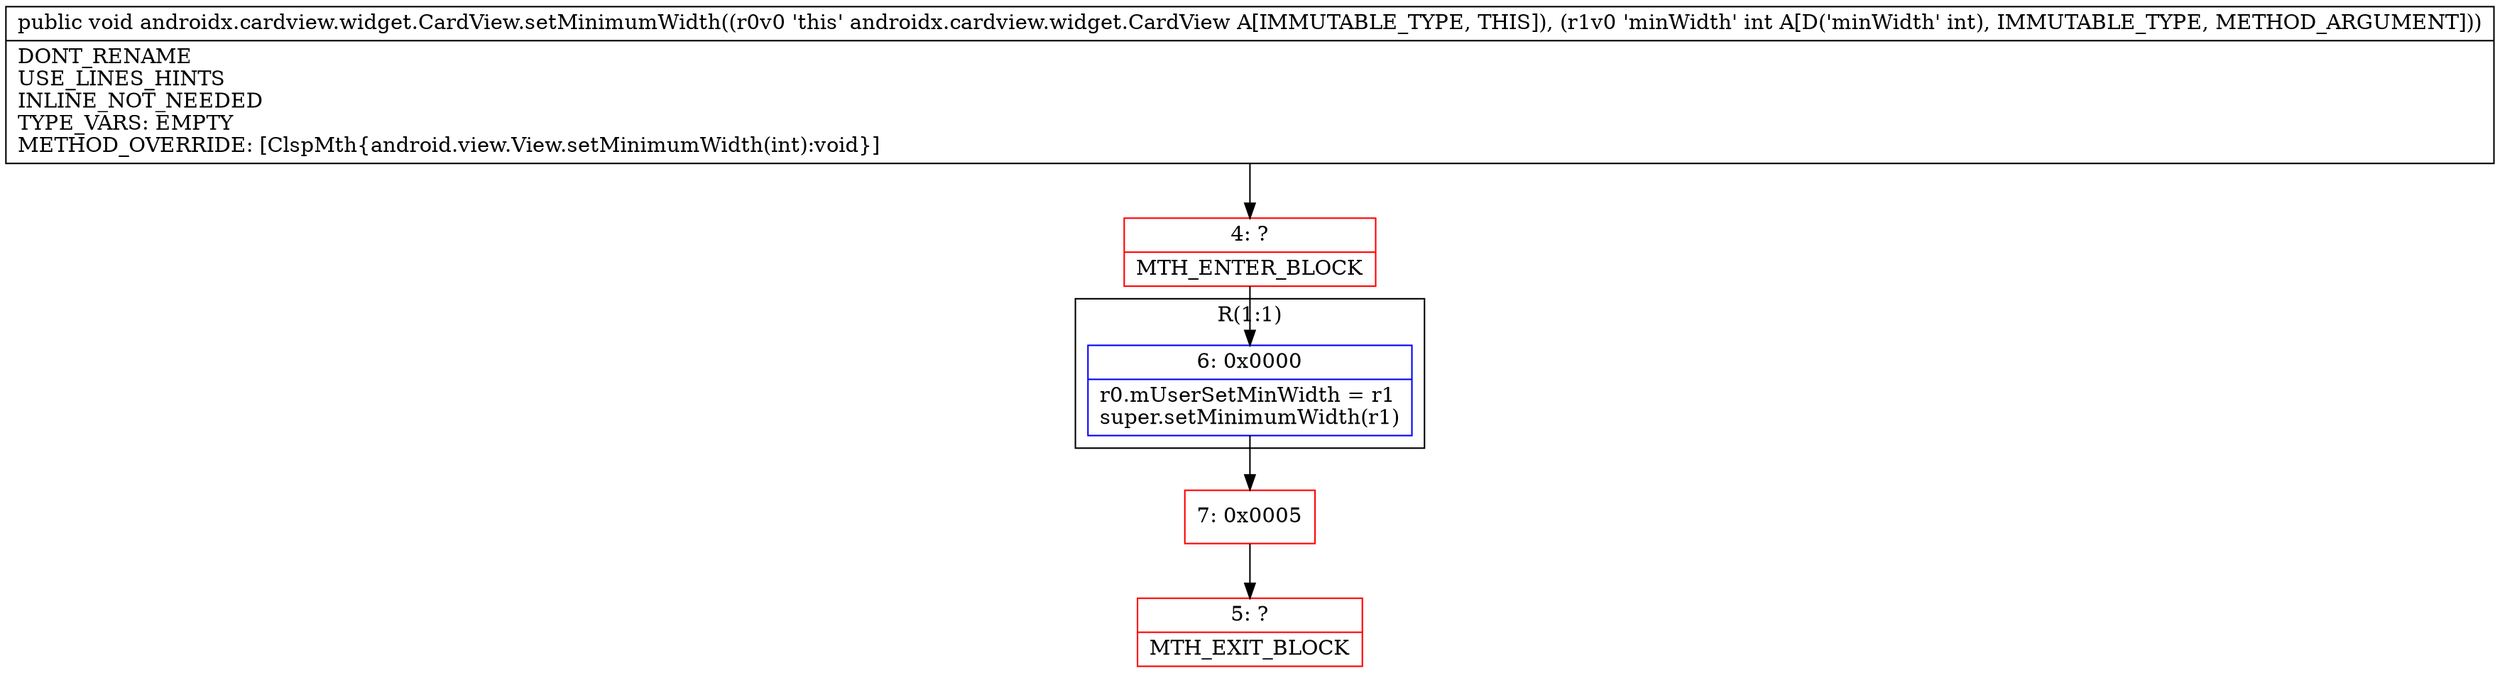 digraph "CFG forandroidx.cardview.widget.CardView.setMinimumWidth(I)V" {
subgraph cluster_Region_1072105047 {
label = "R(1:1)";
node [shape=record,color=blue];
Node_6 [shape=record,label="{6\:\ 0x0000|r0.mUserSetMinWidth = r1\lsuper.setMinimumWidth(r1)\l}"];
}
Node_4 [shape=record,color=red,label="{4\:\ ?|MTH_ENTER_BLOCK\l}"];
Node_7 [shape=record,color=red,label="{7\:\ 0x0005}"];
Node_5 [shape=record,color=red,label="{5\:\ ?|MTH_EXIT_BLOCK\l}"];
MethodNode[shape=record,label="{public void androidx.cardview.widget.CardView.setMinimumWidth((r0v0 'this' androidx.cardview.widget.CardView A[IMMUTABLE_TYPE, THIS]), (r1v0 'minWidth' int A[D('minWidth' int), IMMUTABLE_TYPE, METHOD_ARGUMENT]))  | DONT_RENAME\lUSE_LINES_HINTS\lINLINE_NOT_NEEDED\lTYPE_VARS: EMPTY\lMETHOD_OVERRIDE: [ClspMth\{android.view.View.setMinimumWidth(int):void\}]\l}"];
MethodNode -> Node_4;Node_6 -> Node_7;
Node_4 -> Node_6;
Node_7 -> Node_5;
}


